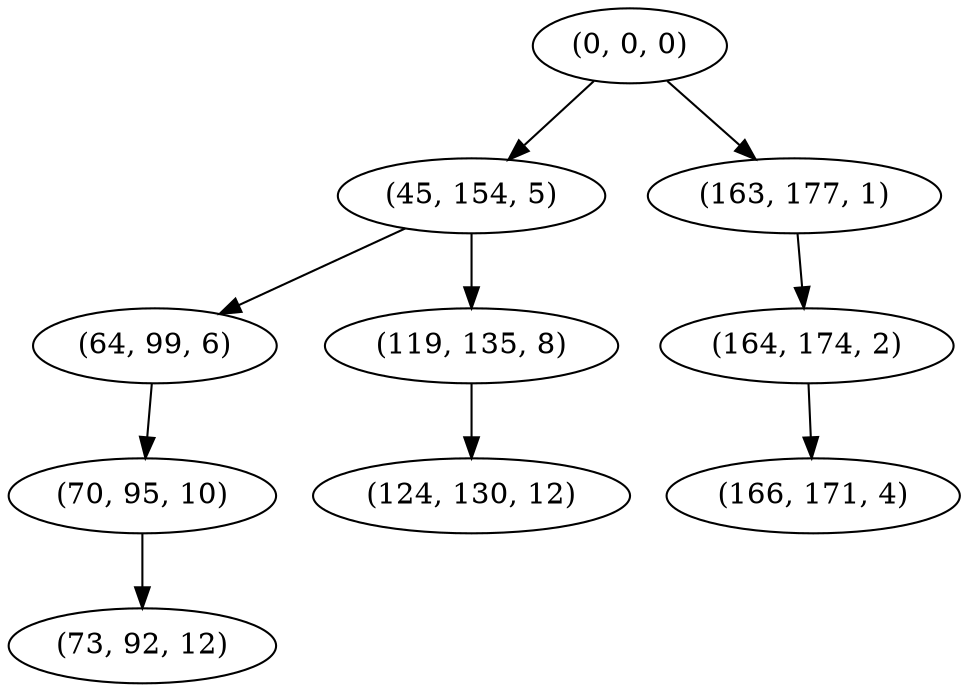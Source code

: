 digraph tree {
    "(0, 0, 0)";
    "(45, 154, 5)";
    "(64, 99, 6)";
    "(70, 95, 10)";
    "(73, 92, 12)";
    "(119, 135, 8)";
    "(124, 130, 12)";
    "(163, 177, 1)";
    "(164, 174, 2)";
    "(166, 171, 4)";
    "(0, 0, 0)" -> "(45, 154, 5)";
    "(0, 0, 0)" -> "(163, 177, 1)";
    "(45, 154, 5)" -> "(64, 99, 6)";
    "(45, 154, 5)" -> "(119, 135, 8)";
    "(64, 99, 6)" -> "(70, 95, 10)";
    "(70, 95, 10)" -> "(73, 92, 12)";
    "(119, 135, 8)" -> "(124, 130, 12)";
    "(163, 177, 1)" -> "(164, 174, 2)";
    "(164, 174, 2)" -> "(166, 171, 4)";
}
